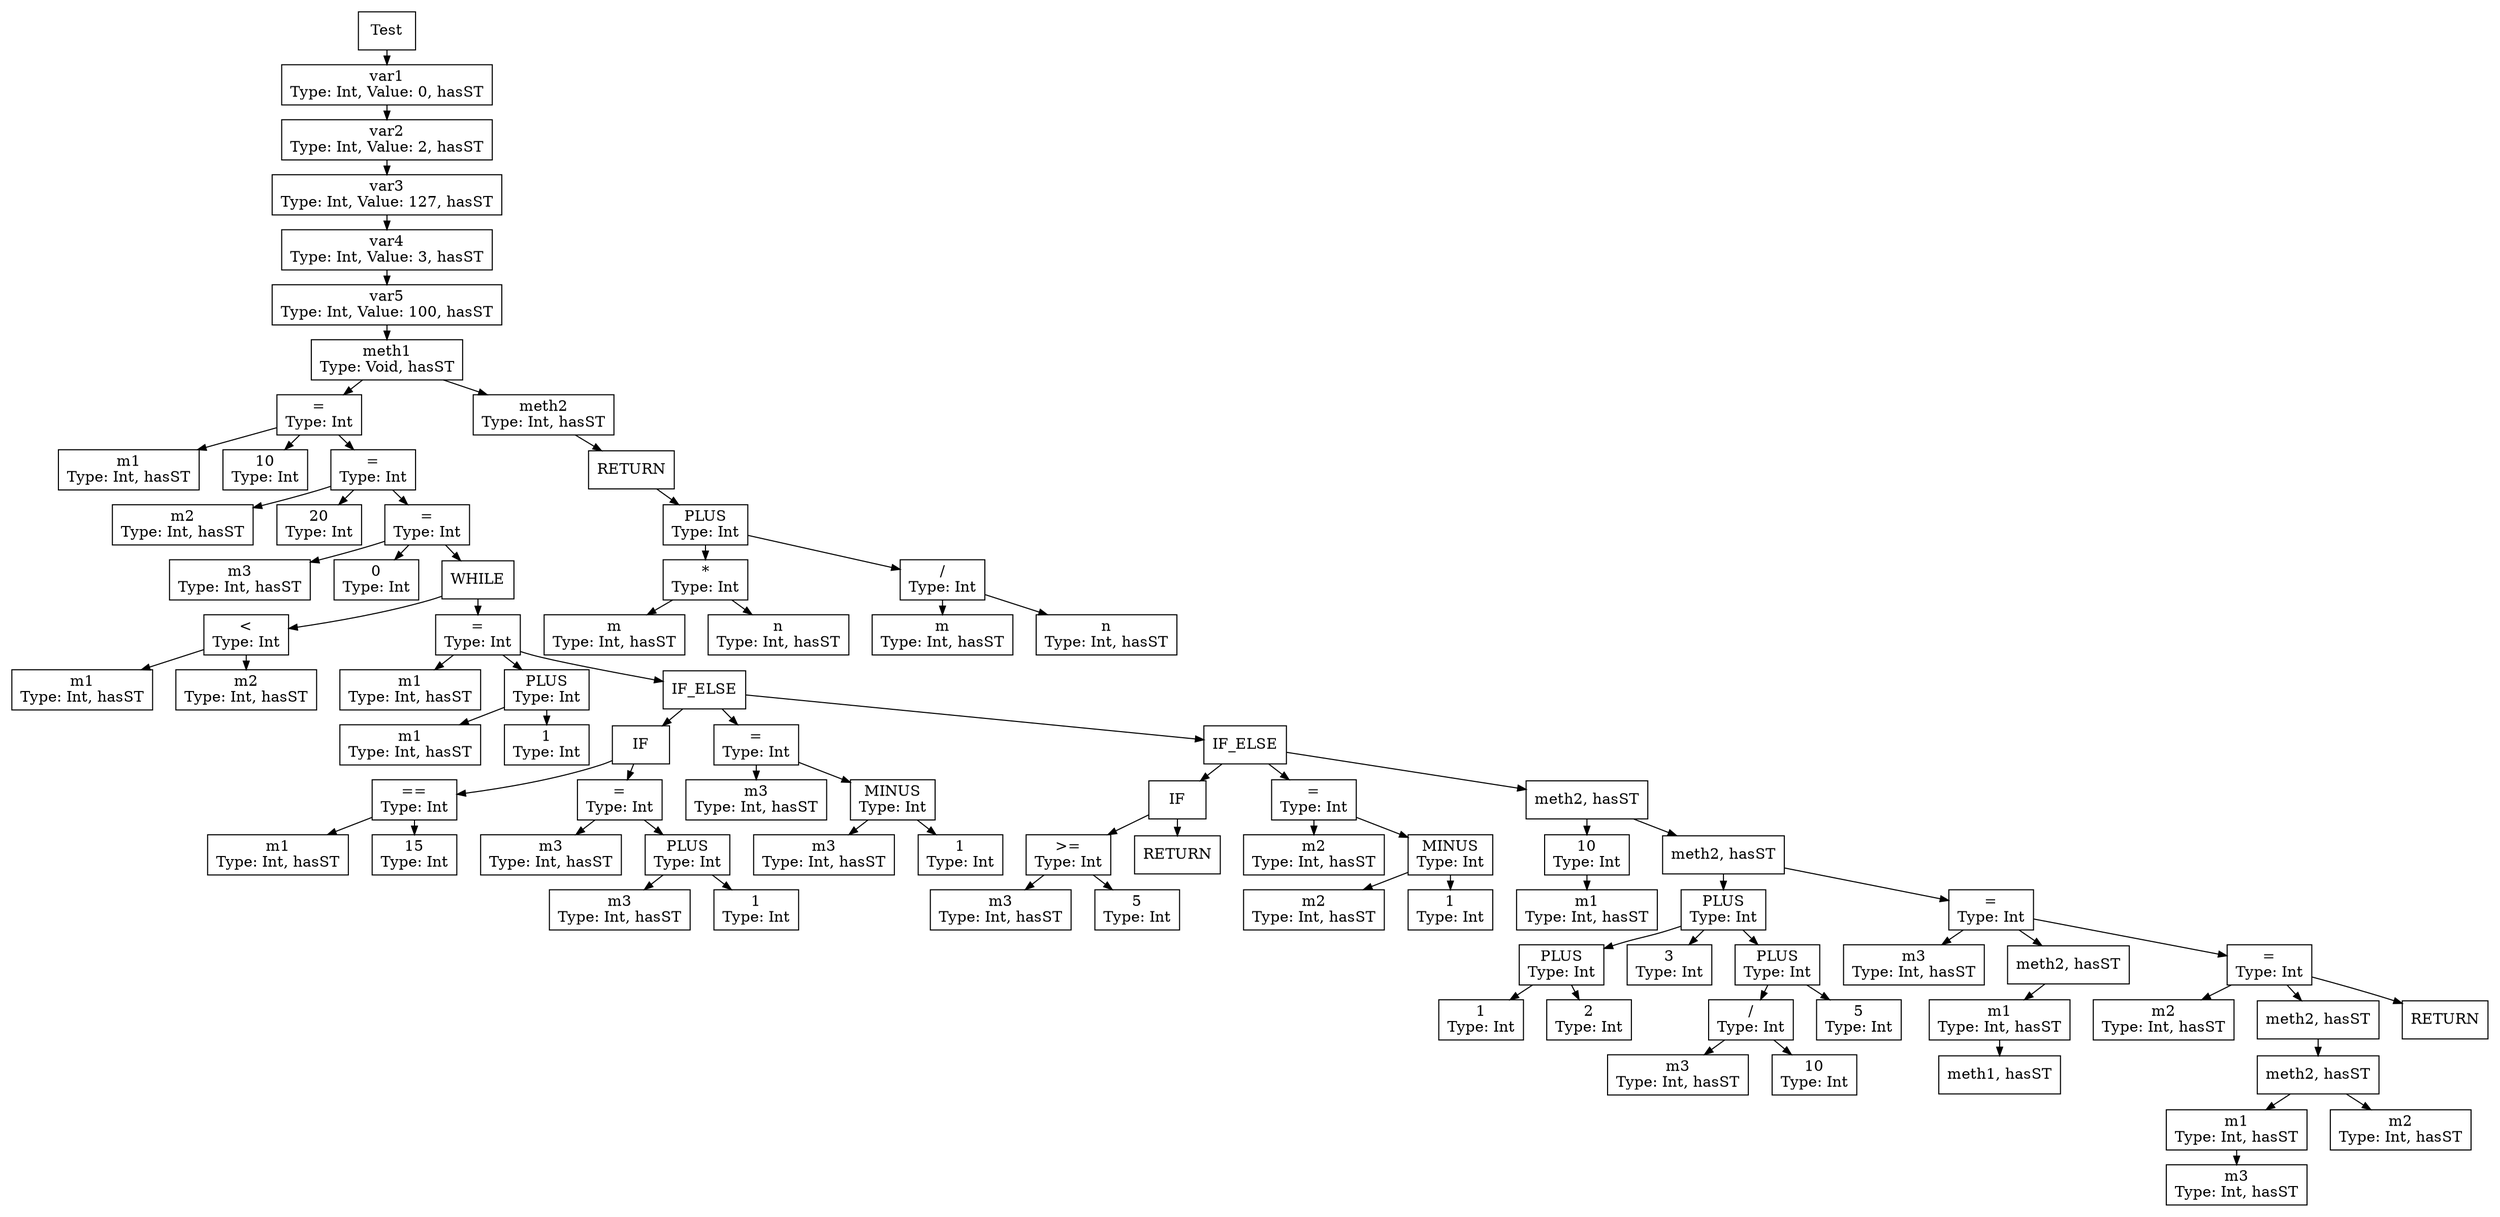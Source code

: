 digraph D {
graph [ dpi = 150 ]
nodesep=0.3;
ranksep=0.2;
margin=0.1;
node [shape=box];
edge [arrowsize=0.8];

Test [label="Test"];
Test -> var1;
var1 [label="var1\nType: Int, Value: 0, hasST"];
var1 -> var2;
var2 [label="var2\nType: Int, Value: 2, hasST"];
var2 -> var3;
var3 [label="var3\nType: Int, Value: 127, hasST"];
var3 -> var4;
var4 [label="var4\nType: Int, Value: 3, hasST"];
var4 -> var5;
var5 [label="var5\nType: Int, Value: 100, hasST"];
var5 -> meth1_0;
meth1_0 [label="meth1\nType: Void, hasST"];
meth1_0 -> ASSIGN_5;
ASSIGN_5 [label="=\nType: Int"];
ASSIGN_5 -> m1_0;
m1_0 [label="m1\nType: Int, hasST"];
ASSIGN_5 -> N10_5;
N10_5 [label="10\nType: Int"];
ASSIGN_5 -> ASSIGN_6;
ASSIGN_6 [label="=\nType: Int"];
ASSIGN_6 -> m2_1;
m2_1 [label="m2\nType: Int, hasST"];
ASSIGN_6 -> N20_6;
N20_6 [label="20\nType: Int"];
ASSIGN_6 -> ASSIGN_7;
ASSIGN_7 [label="=\nType: Int"];
ASSIGN_7 -> m3_2;
m3_2 [label="m3\nType: Int, hasST"];
ASSIGN_7 -> N0_7;
N0_7 [label="0\nType: Int"];
ASSIGN_7 -> WHILE_0;
WHILE_0 [label="WHILE"];
WHILE_0 -> LTHAN0;
LTHAN0 [label="<\nType: Int"];
LTHAN0 -> m1_3;
m1_3 [label="m1\nType: Int, hasST"];
LTHAN0 -> m2_4;
m2_4 [label="m2\nType: Int, hasST"];
WHILE_0 -> ASSIGN_8;
ASSIGN_8 [label="=\nType: Int"];
ASSIGN_8 -> m1_5;
m1_5 [label="m1\nType: Int, hasST"];
ASSIGN_8 -> PLUS_0;
PLUS_0 [label="PLUS\nType: Int"];
PLUS_0 -> m1_6;
m1_6 [label="m1\nType: Int, hasST"];
PLUS_0 -> N1_8;
N1_8 [label="1\nType: Int"];
ASSIGN_8 -> IF_ELSE_0;
IF_ELSE_0 [label="IF_ELSE"];
IF_ELSE_0 -> IF_0;
IF_0 [label="IF"];
IF_0 -> EQUALS1;
EQUALS1 [label="==\nType: Int"];
EQUALS1 -> m1_7;
m1_7 [label="m1\nType: Int, hasST"];
EQUALS1 -> N15_9;
N15_9 [label="15\nType: Int"];
IF_0 -> ASSIGN_9;
ASSIGN_9 [label="=\nType: Int"];
ASSIGN_9 -> m3_8;
m3_8 [label="m3\nType: Int, hasST"];
ASSIGN_9 -> PLUS_1;
PLUS_1 [label="PLUS\nType: Int"];
PLUS_1 -> m3_9;
m3_9 [label="m3\nType: Int, hasST"];
PLUS_1 -> N1_10;
N1_10 [label="1\nType: Int"];
IF_ELSE_0 -> ASSIGN_10;
ASSIGN_10 [label="=\nType: Int"];
ASSIGN_10 -> m3_10;
m3_10 [label="m3\nType: Int, hasST"];
ASSIGN_10 -> MINUS_2;
MINUS_2 [label="MINUS\nType: Int"];
MINUS_2 -> m3_11;
m3_11 [label="m3\nType: Int, hasST"];
MINUS_2 -> N1_11;
N1_11 [label="1\nType: Int"];
IF_ELSE_0 -> IF_ELSE_1;
IF_ELSE_1 [label="IF_ELSE"];
IF_ELSE_1 -> IF_1;
IF_1 [label="IF"];
IF_1 -> GTHANOR2;
GTHANOR2 [label=">=\nType: Int"];
GTHANOR2 -> m3_12;
m3_12 [label="m3\nType: Int, hasST"];
GTHANOR2 -> N5_12;
N5_12 [label="5\nType: Int"];
IF_1 -> RETURN_0;
RETURN_0 [label="RETURN"];
IF_ELSE_1 -> ASSIGN_11;
ASSIGN_11 [label="=\nType: Int"];
ASSIGN_11 -> m2_13;
m2_13 [label="m2\nType: Int, hasST"];
ASSIGN_11 -> MINUS_3;
MINUS_3 [label="MINUS\nType: Int"];
MINUS_3 -> m2_14;
m2_14 [label="m2\nType: Int, hasST"];
MINUS_3 -> N1_13;
N1_13 [label="1\nType: Int"];
IF_ELSE_1 -> meth2_C_0;
meth2_C_0 [label="meth2, hasST"];
meth2_C_0 -> N10_14;
N10_14 [label="10\nType: Int"];
N10_14 -> m1_15;
m1_15 [label="m1\nType: Int, hasST"];
meth2_C_0 -> meth2_C_1;
meth2_C_1 [label="meth2, hasST"];
meth2_C_1 -> PLUS_5;
PLUS_5 [label="PLUS\nType: Int"];
PLUS_5 -> PLUS_4;
PLUS_4 [label="PLUS\nType: Int"];
PLUS_4 -> N1_15;
N1_15 [label="1\nType: Int"];
PLUS_4 -> N2_16;
N2_16 [label="2\nType: Int"];
PLUS_5 -> N3_17;
N3_17 [label="3\nType: Int"];
PLUS_5 -> PLUS_6;
PLUS_6 [label="PLUS\nType: Int"];
PLUS_6 -> QUOT0;
QUOT0 [label="/\nType: Int"];
QUOT0 -> m3_16;
m3_16 [label="m3\nType: Int, hasST"];
QUOT0 -> N10_18;
N10_18 [label="10\nType: Int"];
PLUS_6 -> N5_19;
N5_19 [label="5\nType: Int"];
meth2_C_1 -> ASSIGN_12;
ASSIGN_12 [label="=\nType: Int"];
ASSIGN_12 -> m3_17;
m3_17 [label="m3\nType: Int, hasST"];
ASSIGN_12 -> meth2_C_2;
meth2_C_2 [label="meth2, hasST"];
meth2_C_2 -> m1_18;
m1_18 [label="m1\nType: Int, hasST"];
m1_18 -> meth1_C_3;
meth1_C_3 [label="meth1, hasST"];
ASSIGN_12 -> ASSIGN_13;
ASSIGN_13 [label="=\nType: Int"];
ASSIGN_13 -> m2_19;
m2_19 [label="m2\nType: Int, hasST"];
ASSIGN_13 -> meth2_C_4;
meth2_C_4 [label="meth2, hasST"];
meth2_C_4 -> meth2_C_5;
meth2_C_5 [label="meth2, hasST"];
meth2_C_5 -> m1_20;
m1_20 [label="m1\nType: Int, hasST"];
m1_20 -> m3_21;
m3_21 [label="m3\nType: Int, hasST"];
meth2_C_5 -> m2_22;
m2_22 [label="m2\nType: Int, hasST"];
ASSIGN_13 -> RETURN_1;
RETURN_1 [label="RETURN"];
meth1_0 -> meth2_1;
meth2_1 [label="meth2\nType: Int, hasST"];
meth2_1 -> RETURN_2;
RETURN_2 [label="RETURN"];
RETURN_2 -> PLUS_7;
PLUS_7 [label="PLUS\nType: Int"];
PLUS_7 -> TIMES1;
TIMES1 [label="*\nType: Int"];
TIMES1 -> m_23;
m_23 [label="m\nType: Int, hasST"];
TIMES1 -> n_24;
n_24 [label="n\nType: Int, hasST"];
PLUS_7 -> QUOT2;
QUOT2 [label="/\nType: Int"];
QUOT2 -> m_25;
m_25 [label="m\nType: Int, hasST"];
QUOT2 -> n_26;
n_26 [label="n\nType: Int, hasST"];

}